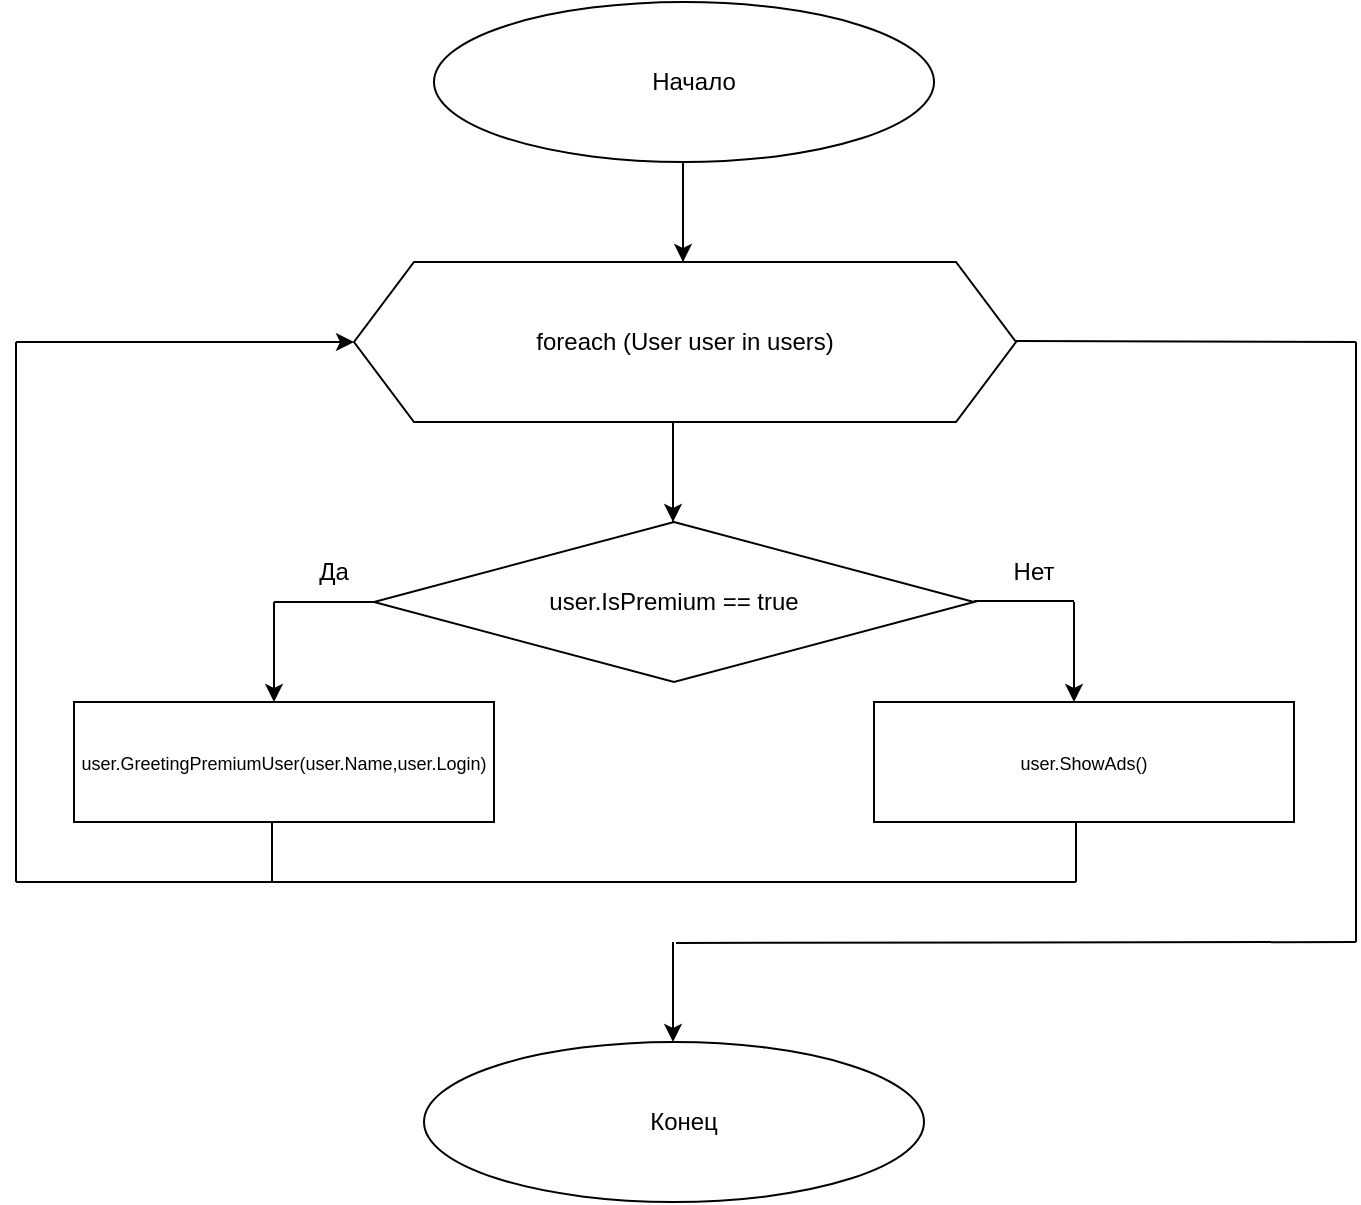 <mxfile version="24.4.0" type="device">
  <diagram id="C5RBs43oDa-KdzZeNtuy" name="Page-1">
    <mxGraphModel dx="1002" dy="567" grid="1" gridSize="10" guides="1" tooltips="1" connect="1" arrows="1" fold="1" page="1" pageScale="1" pageWidth="827" pageHeight="1169" math="0" shadow="0">
      <root>
        <mxCell id="WIyWlLk6GJQsqaUBKTNV-0" />
        <mxCell id="WIyWlLk6GJQsqaUBKTNV-1" parent="WIyWlLk6GJQsqaUBKTNV-0" />
        <mxCell id="yoHx7YpiLTaQQFHglm-b-0" value="" style="ellipse;whiteSpace=wrap;html=1;" vertex="1" parent="WIyWlLk6GJQsqaUBKTNV-1">
          <mxGeometry x="289" y="20" width="250" height="80" as="geometry" />
        </mxCell>
        <mxCell id="yoHx7YpiLTaQQFHglm-b-1" value="Начало" style="text;html=1;align=center;verticalAlign=middle;whiteSpace=wrap;rounded=0;" vertex="1" parent="WIyWlLk6GJQsqaUBKTNV-1">
          <mxGeometry x="349" y="45" width="140" height="30" as="geometry" />
        </mxCell>
        <mxCell id="yoHx7YpiLTaQQFHglm-b-2" value="" style="endArrow=classic;html=1;rounded=0;" edge="1" parent="WIyWlLk6GJQsqaUBKTNV-1">
          <mxGeometry width="50" height="50" relative="1" as="geometry">
            <mxPoint x="413.5" y="150" as="sourcePoint" />
            <mxPoint x="413.5" y="150" as="targetPoint" />
            <Array as="points">
              <mxPoint x="413.5" y="100" />
            </Array>
          </mxGeometry>
        </mxCell>
        <mxCell id="yoHx7YpiLTaQQFHglm-b-3" value="" style="rhombus;whiteSpace=wrap;html=1;" vertex="1" parent="WIyWlLk6GJQsqaUBKTNV-1">
          <mxGeometry x="259" y="280" width="300" height="80" as="geometry" />
        </mxCell>
        <mxCell id="yoHx7YpiLTaQQFHglm-b-4" value="user.IsPremium == true" style="text;html=1;align=center;verticalAlign=middle;whiteSpace=wrap;rounded=0;" vertex="1" parent="WIyWlLk6GJQsqaUBKTNV-1">
          <mxGeometry x="319" y="305" width="180" height="30" as="geometry" />
        </mxCell>
        <mxCell id="yoHx7YpiLTaQQFHglm-b-5" value="" style="endArrow=none;html=1;rounded=0;" edge="1" parent="WIyWlLk6GJQsqaUBKTNV-1">
          <mxGeometry width="50" height="50" relative="1" as="geometry">
            <mxPoint x="209" y="320" as="sourcePoint" />
            <mxPoint x="259" y="320" as="targetPoint" />
          </mxGeometry>
        </mxCell>
        <mxCell id="yoHx7YpiLTaQQFHglm-b-7" value="" style="endArrow=classic;html=1;rounded=0;" edge="1" parent="WIyWlLk6GJQsqaUBKTNV-1">
          <mxGeometry width="50" height="50" relative="1" as="geometry">
            <mxPoint x="209" y="320" as="sourcePoint" />
            <mxPoint x="209" y="370" as="targetPoint" />
          </mxGeometry>
        </mxCell>
        <mxCell id="yoHx7YpiLTaQQFHglm-b-8" value="" style="endArrow=none;html=1;rounded=0;" edge="1" parent="WIyWlLk6GJQsqaUBKTNV-1">
          <mxGeometry width="50" height="50" relative="1" as="geometry">
            <mxPoint x="559" y="319.5" as="sourcePoint" />
            <mxPoint x="609" y="319.5" as="targetPoint" />
          </mxGeometry>
        </mxCell>
        <mxCell id="yoHx7YpiLTaQQFHglm-b-9" value="" style="endArrow=classic;html=1;rounded=0;" edge="1" parent="WIyWlLk6GJQsqaUBKTNV-1">
          <mxGeometry width="50" height="50" relative="1" as="geometry">
            <mxPoint x="609" y="320" as="sourcePoint" />
            <mxPoint x="609" y="370" as="targetPoint" />
          </mxGeometry>
        </mxCell>
        <mxCell id="yoHx7YpiLTaQQFHglm-b-10" value="Да" style="text;html=1;align=center;verticalAlign=middle;whiteSpace=wrap;rounded=0;" vertex="1" parent="WIyWlLk6GJQsqaUBKTNV-1">
          <mxGeometry x="209" y="290" width="60" height="30" as="geometry" />
        </mxCell>
        <mxCell id="yoHx7YpiLTaQQFHglm-b-11" value="Нет" style="text;html=1;align=center;verticalAlign=middle;whiteSpace=wrap;rounded=0;" vertex="1" parent="WIyWlLk6GJQsqaUBKTNV-1">
          <mxGeometry x="559" y="290" width="60" height="30" as="geometry" />
        </mxCell>
        <mxCell id="yoHx7YpiLTaQQFHglm-b-13" value="foreach (User user in users)" style="shape=hexagon;perimeter=hexagonPerimeter2;whiteSpace=wrap;html=1;fixedSize=1;size=30;" vertex="1" parent="WIyWlLk6GJQsqaUBKTNV-1">
          <mxGeometry x="249" y="150" width="331" height="80" as="geometry" />
        </mxCell>
        <mxCell id="yoHx7YpiLTaQQFHglm-b-14" value="" style="endArrow=classic;html=1;rounded=0;" edge="1" parent="WIyWlLk6GJQsqaUBKTNV-1">
          <mxGeometry width="50" height="50" relative="1" as="geometry">
            <mxPoint x="408.5" y="280" as="sourcePoint" />
            <mxPoint x="408.5" y="280" as="targetPoint" />
            <Array as="points">
              <mxPoint x="408.5" y="230" />
            </Array>
          </mxGeometry>
        </mxCell>
        <mxCell id="yoHx7YpiLTaQQFHglm-b-16" value="&lt;font style=&quot;font-size: 9px;&quot;&gt;user.GreetingPremiumUser(user.Name,user.Login)&lt;/font&gt;" style="rounded=0;whiteSpace=wrap;html=1;" vertex="1" parent="WIyWlLk6GJQsqaUBKTNV-1">
          <mxGeometry x="109" y="370" width="210" height="60" as="geometry" />
        </mxCell>
        <mxCell id="yoHx7YpiLTaQQFHglm-b-17" value="&lt;font style=&quot;font-size: 9px;&quot;&gt;user.ShowAds()&lt;/font&gt;" style="rounded=0;whiteSpace=wrap;html=1;" vertex="1" parent="WIyWlLk6GJQsqaUBKTNV-1">
          <mxGeometry x="509" y="370" width="210" height="60" as="geometry" />
        </mxCell>
        <mxCell id="yoHx7YpiLTaQQFHglm-b-18" value="" style="endArrow=none;html=1;rounded=0;" edge="1" parent="WIyWlLk6GJQsqaUBKTNV-1">
          <mxGeometry width="50" height="50" relative="1" as="geometry">
            <mxPoint x="208" y="460" as="sourcePoint" />
            <mxPoint x="208" y="430" as="targetPoint" />
          </mxGeometry>
        </mxCell>
        <mxCell id="yoHx7YpiLTaQQFHglm-b-19" value="" style="endArrow=none;html=1;rounded=0;" edge="1" parent="WIyWlLk6GJQsqaUBKTNV-1">
          <mxGeometry width="50" height="50" relative="1" as="geometry">
            <mxPoint x="610" y="460" as="sourcePoint" />
            <mxPoint x="610" y="430" as="targetPoint" />
          </mxGeometry>
        </mxCell>
        <mxCell id="yoHx7YpiLTaQQFHglm-b-20" value="" style="endArrow=none;html=1;rounded=0;" edge="1" parent="WIyWlLk6GJQsqaUBKTNV-1">
          <mxGeometry width="50" height="50" relative="1" as="geometry">
            <mxPoint x="80" y="460" as="sourcePoint" />
            <mxPoint x="610" y="460" as="targetPoint" />
          </mxGeometry>
        </mxCell>
        <mxCell id="yoHx7YpiLTaQQFHglm-b-21" value="" style="endArrow=none;html=1;rounded=0;" edge="1" parent="WIyWlLk6GJQsqaUBKTNV-1">
          <mxGeometry width="50" height="50" relative="1" as="geometry">
            <mxPoint x="80" y="460" as="sourcePoint" />
            <mxPoint x="80" y="190" as="targetPoint" />
          </mxGeometry>
        </mxCell>
        <mxCell id="yoHx7YpiLTaQQFHglm-b-22" value="" style="endArrow=classic;html=1;rounded=0;" edge="1" parent="WIyWlLk6GJQsqaUBKTNV-1">
          <mxGeometry width="50" height="50" relative="1" as="geometry">
            <mxPoint x="80" y="190" as="sourcePoint" />
            <mxPoint x="249" y="190" as="targetPoint" />
          </mxGeometry>
        </mxCell>
        <mxCell id="yoHx7YpiLTaQQFHglm-b-25" value="" style="endArrow=none;html=1;rounded=0;" edge="1" parent="WIyWlLk6GJQsqaUBKTNV-1">
          <mxGeometry width="50" height="50" relative="1" as="geometry">
            <mxPoint x="750" y="490" as="sourcePoint" />
            <mxPoint x="750" y="190" as="targetPoint" />
          </mxGeometry>
        </mxCell>
        <mxCell id="yoHx7YpiLTaQQFHglm-b-26" value="" style="endArrow=none;html=1;rounded=0;" edge="1" parent="WIyWlLk6GJQsqaUBKTNV-1">
          <mxGeometry width="50" height="50" relative="1" as="geometry">
            <mxPoint x="580" y="189.5" as="sourcePoint" />
            <mxPoint x="750" y="190" as="targetPoint" />
          </mxGeometry>
        </mxCell>
        <mxCell id="yoHx7YpiLTaQQFHglm-b-27" value="" style="endArrow=none;html=1;rounded=0;" edge="1" parent="WIyWlLk6GJQsqaUBKTNV-1">
          <mxGeometry width="50" height="50" relative="1" as="geometry">
            <mxPoint x="410" y="490.5" as="sourcePoint" />
            <mxPoint x="750" y="490" as="targetPoint" />
          </mxGeometry>
        </mxCell>
        <mxCell id="yoHx7YpiLTaQQFHglm-b-29" value="" style="endArrow=classic;html=1;rounded=0;" edge="1" parent="WIyWlLk6GJQsqaUBKTNV-1">
          <mxGeometry width="50" height="50" relative="1" as="geometry">
            <mxPoint x="408.5" y="490" as="sourcePoint" />
            <mxPoint x="408.5" y="540" as="targetPoint" />
          </mxGeometry>
        </mxCell>
        <mxCell id="yoHx7YpiLTaQQFHglm-b-30" value="" style="ellipse;whiteSpace=wrap;html=1;" vertex="1" parent="WIyWlLk6GJQsqaUBKTNV-1">
          <mxGeometry x="284" y="540" width="250" height="80" as="geometry" />
        </mxCell>
        <mxCell id="yoHx7YpiLTaQQFHglm-b-31" value="Конец" style="text;html=1;align=center;verticalAlign=middle;whiteSpace=wrap;rounded=0;" vertex="1" parent="WIyWlLk6GJQsqaUBKTNV-1">
          <mxGeometry x="344" y="565" width="140" height="30" as="geometry" />
        </mxCell>
      </root>
    </mxGraphModel>
  </diagram>
</mxfile>
